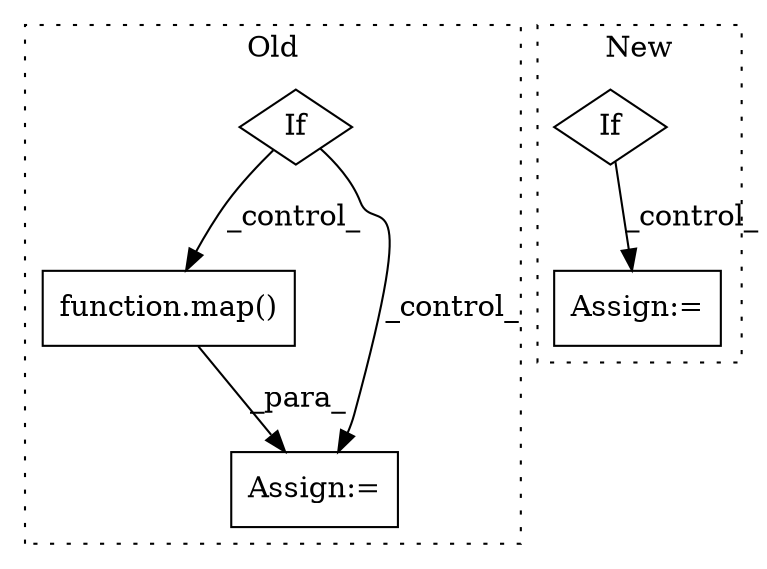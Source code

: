 digraph G {
subgraph cluster0 {
1 [label="function.map()" a="75" s="980,1018" l="4,1" shape="box"];
4 [label="Assign:=" a="68" s="977" l="3" shape="box"];
5 [label="If" a="96" s="915,944" l="3,14" shape="diamond"];
label = "Old";
style="dotted";
}
subgraph cluster1 {
2 [label="If" a="96" s="1165,1189" l="0,14" shape="diamond"];
3 [label="Assign:=" a="68" s="1212" l="3" shape="box"];
label = "New";
style="dotted";
}
1 -> 4 [label="_para_"];
2 -> 3 [label="_control_"];
5 -> 1 [label="_control_"];
5 -> 4 [label="_control_"];
}